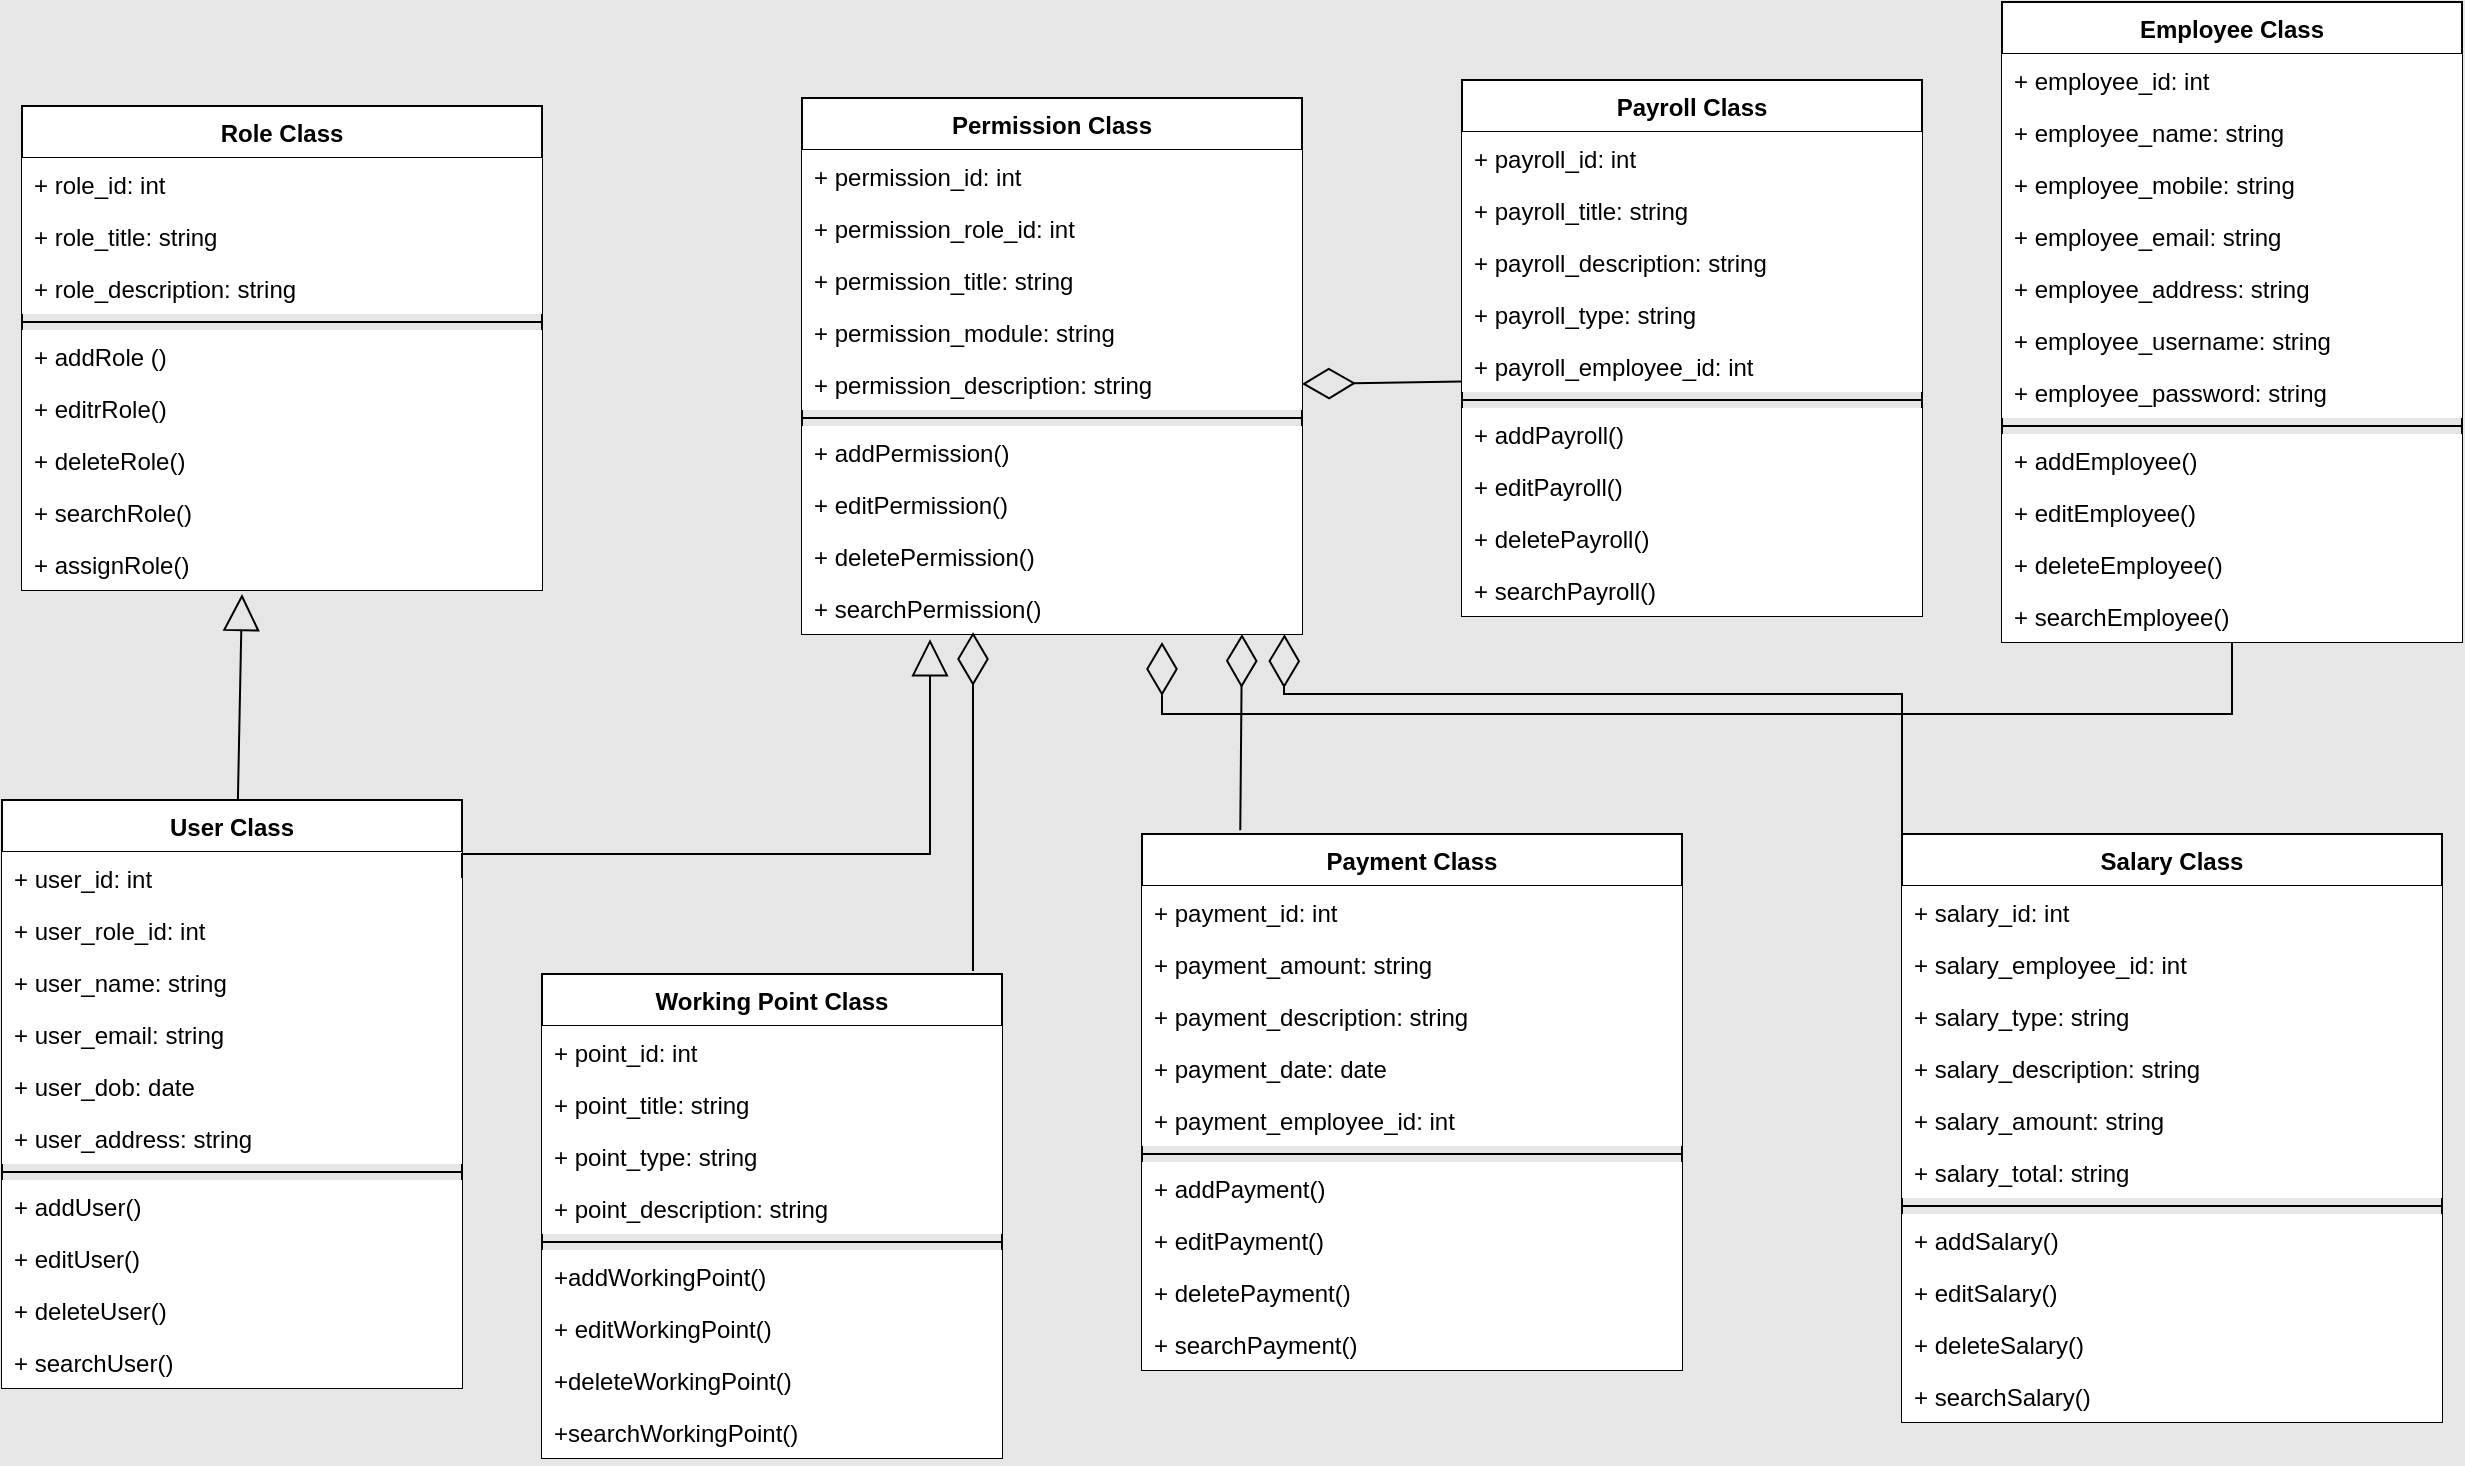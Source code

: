 <mxfile version="16.1.2" type="device" pages="2"><diagram id="y3sFD42Y4jh1DM3ziXRE" name="Page-1"><mxGraphModel dx="1718" dy="553" grid="1" gridSize="10" guides="1" tooltips="1" connect="1" arrows="1" fold="1" page="1" pageScale="1" pageWidth="850" pageHeight="1100" background="#E6E6E6" math="0" shadow="0"><root><mxCell id="0"/><mxCell id="1" parent="0"/><mxCell id="50k-7MhuBCrGKqnPlbev-1" value="Working Point Class" style="swimlane;fontStyle=1;align=center;verticalAlign=top;childLayout=stackLayout;horizontal=1;startSize=26;horizontalStack=0;resizeParent=1;resizeParentMax=0;resizeLast=0;collapsible=1;marginBottom=0;fillColor=#FFFFFF;" parent="1" vertex="1"><mxGeometry x="-150" y="490" width="230" height="242" as="geometry"/></mxCell><mxCell id="50k-7MhuBCrGKqnPlbev-2" value="+ point_id: int" style="text;align=left;verticalAlign=top;spacingLeft=4;spacingRight=4;overflow=hidden;rotatable=0;points=[[0,0.5],[1,0.5]];portConstraint=eastwest;fillColor=#FFFFFF;" parent="50k-7MhuBCrGKqnPlbev-1" vertex="1"><mxGeometry y="26" width="230" height="26" as="geometry"/></mxCell><mxCell id="50k-7MhuBCrGKqnPlbev-71" value="+ point_title: string " style="text;align=left;verticalAlign=top;spacingLeft=4;spacingRight=4;overflow=hidden;rotatable=0;points=[[0,0.5],[1,0.5]];portConstraint=eastwest;fillColor=#FFFFFF;" parent="50k-7MhuBCrGKqnPlbev-1" vertex="1"><mxGeometry y="52" width="230" height="26" as="geometry"/></mxCell><mxCell id="50k-7MhuBCrGKqnPlbev-75" value="+ point_type: string" style="text;align=left;verticalAlign=top;spacingLeft=4;spacingRight=4;overflow=hidden;rotatable=0;points=[[0,0.5],[1,0.5]];portConstraint=eastwest;fillColor=#FFFFFF;" parent="50k-7MhuBCrGKqnPlbev-1" vertex="1"><mxGeometry y="78" width="230" height="26" as="geometry"/></mxCell><mxCell id="50k-7MhuBCrGKqnPlbev-74" value="+ point_description: string" style="text;align=left;verticalAlign=top;spacingLeft=4;spacingRight=4;overflow=hidden;rotatable=0;points=[[0,0.5],[1,0.5]];portConstraint=eastwest;fillColor=#FFFFFF;" parent="50k-7MhuBCrGKqnPlbev-1" vertex="1"><mxGeometry y="104" width="230" height="26" as="geometry"/></mxCell><mxCell id="50k-7MhuBCrGKqnPlbev-3" value="" style="line;strokeWidth=1;align=left;verticalAlign=middle;spacingTop=-1;spacingLeft=3;spacingRight=3;rotatable=0;labelPosition=right;points=[];portConstraint=eastwest;fillColor=#FFFFFF;" parent="50k-7MhuBCrGKqnPlbev-1" vertex="1"><mxGeometry y="130" width="230" height="8" as="geometry"/></mxCell><mxCell id="50k-7MhuBCrGKqnPlbev-4" value="+addWorkingPoint() " style="text;align=left;verticalAlign=top;spacingLeft=4;spacingRight=4;overflow=hidden;rotatable=0;points=[[0,0.5],[1,0.5]];portConstraint=eastwest;fillColor=#FFFFFF;" parent="50k-7MhuBCrGKqnPlbev-1" vertex="1"><mxGeometry y="138" width="230" height="26" as="geometry"/></mxCell><mxCell id="50k-7MhuBCrGKqnPlbev-77" value="+ editWorkingPoint()" style="text;align=left;verticalAlign=top;spacingLeft=4;spacingRight=4;overflow=hidden;rotatable=0;points=[[0,0.5],[1,0.5]];portConstraint=eastwest;fillColor=#FFFFFF;" parent="50k-7MhuBCrGKqnPlbev-1" vertex="1"><mxGeometry y="164" width="230" height="26" as="geometry"/></mxCell><mxCell id="50k-7MhuBCrGKqnPlbev-78" value="+deleteWorkingPoint() " style="text;align=left;verticalAlign=top;spacingLeft=4;spacingRight=4;overflow=hidden;rotatable=0;points=[[0,0.5],[1,0.5]];portConstraint=eastwest;fillColor=#FFFFFF;" parent="50k-7MhuBCrGKqnPlbev-1" vertex="1"><mxGeometry y="190" width="230" height="26" as="geometry"/></mxCell><mxCell id="50k-7MhuBCrGKqnPlbev-76" value="+searchWorkingPoint() " style="text;align=left;verticalAlign=top;spacingLeft=4;spacingRight=4;overflow=hidden;rotatable=0;points=[[0,0.5],[1,0.5]];portConstraint=eastwest;fillColor=#FFFFFF;" parent="50k-7MhuBCrGKqnPlbev-1" vertex="1"><mxGeometry y="216" width="230" height="26" as="geometry"/></mxCell><mxCell id="50k-7MhuBCrGKqnPlbev-5" value="Payroll Class" style="swimlane;fontStyle=1;align=center;verticalAlign=top;childLayout=stackLayout;horizontal=1;startSize=26;horizontalStack=0;resizeParent=1;resizeParentMax=0;resizeLast=0;collapsible=1;marginBottom=0;fillColor=#FFFFFF;" parent="1" vertex="1"><mxGeometry x="310" y="43" width="230" height="268" as="geometry"/></mxCell><mxCell id="50k-7MhuBCrGKqnPlbev-6" value="+ payroll_id: int" style="text;align=left;verticalAlign=top;spacingLeft=4;spacingRight=4;overflow=hidden;rotatable=0;points=[[0,0.5],[1,0.5]];portConstraint=eastwest;fillColor=#FFFFFF;" parent="50k-7MhuBCrGKqnPlbev-5" vertex="1"><mxGeometry y="26" width="230" height="26" as="geometry"/></mxCell><mxCell id="50k-7MhuBCrGKqnPlbev-49" value="+ payroll_title: string" style="text;align=left;verticalAlign=top;spacingLeft=4;spacingRight=4;overflow=hidden;rotatable=0;points=[[0,0.5],[1,0.5]];portConstraint=eastwest;fillColor=#FFFFFF;" parent="50k-7MhuBCrGKqnPlbev-5" vertex="1"><mxGeometry y="52" width="230" height="26" as="geometry"/></mxCell><mxCell id="50k-7MhuBCrGKqnPlbev-50" value="+ payroll_description: string " style="text;align=left;verticalAlign=top;spacingLeft=4;spacingRight=4;overflow=hidden;rotatable=0;points=[[0,0.5],[1,0.5]];portConstraint=eastwest;fillColor=#FFFFFF;" parent="50k-7MhuBCrGKqnPlbev-5" vertex="1"><mxGeometry y="78" width="230" height="26" as="geometry"/></mxCell><mxCell id="50k-7MhuBCrGKqnPlbev-51" value="+ payroll_type: string" style="text;align=left;verticalAlign=top;spacingLeft=4;spacingRight=4;overflow=hidden;rotatable=0;points=[[0,0.5],[1,0.5]];portConstraint=eastwest;fillColor=#FFFFFF;" parent="50k-7MhuBCrGKqnPlbev-5" vertex="1"><mxGeometry y="104" width="230" height="26" as="geometry"/></mxCell><mxCell id="50k-7MhuBCrGKqnPlbev-52" value="+ payroll_employee_id: int" style="text;align=left;verticalAlign=top;spacingLeft=4;spacingRight=4;overflow=hidden;rotatable=0;points=[[0,0.5],[1,0.5]];portConstraint=eastwest;fillColor=#FFFFFF;" parent="50k-7MhuBCrGKqnPlbev-5" vertex="1"><mxGeometry y="130" width="230" height="26" as="geometry"/></mxCell><mxCell id="50k-7MhuBCrGKqnPlbev-7" value="" style="line;strokeWidth=1;align=left;verticalAlign=middle;spacingTop=-1;spacingLeft=3;spacingRight=3;rotatable=0;labelPosition=right;points=[];portConstraint=eastwest;fillColor=#FFFFFF;" parent="50k-7MhuBCrGKqnPlbev-5" vertex="1"><mxGeometry y="156" width="230" height="8" as="geometry"/></mxCell><mxCell id="50k-7MhuBCrGKqnPlbev-54" value="+ addPayroll()" style="text;align=left;verticalAlign=top;spacingLeft=4;spacingRight=4;overflow=hidden;rotatable=0;points=[[0,0.5],[1,0.5]];portConstraint=eastwest;fillColor=#FFFFFF;" parent="50k-7MhuBCrGKqnPlbev-5" vertex="1"><mxGeometry y="164" width="230" height="26" as="geometry"/></mxCell><mxCell id="50k-7MhuBCrGKqnPlbev-53" value="+ editPayroll()" style="text;align=left;verticalAlign=top;spacingLeft=4;spacingRight=4;overflow=hidden;rotatable=0;points=[[0,0.5],[1,0.5]];portConstraint=eastwest;fillColor=#FFFFFF;" parent="50k-7MhuBCrGKqnPlbev-5" vertex="1"><mxGeometry y="190" width="230" height="26" as="geometry"/></mxCell><mxCell id="50k-7MhuBCrGKqnPlbev-55" value="+ deletePayroll()" style="text;align=left;verticalAlign=top;spacingLeft=4;spacingRight=4;overflow=hidden;rotatable=0;points=[[0,0.5],[1,0.5]];portConstraint=eastwest;fillColor=#FFFFFF;" parent="50k-7MhuBCrGKqnPlbev-5" vertex="1"><mxGeometry y="216" width="230" height="26" as="geometry"/></mxCell><mxCell id="50k-7MhuBCrGKqnPlbev-8" value="+ searchPayroll()" style="text;align=left;verticalAlign=top;spacingLeft=4;spacingRight=4;overflow=hidden;rotatable=0;points=[[0,0.5],[1,0.5]];portConstraint=eastwest;fillColor=#FFFFFF;" parent="50k-7MhuBCrGKqnPlbev-5" vertex="1"><mxGeometry y="242" width="230" height="26" as="geometry"/></mxCell><mxCell id="50k-7MhuBCrGKqnPlbev-9" value="Permission Class" style="swimlane;fontStyle=1;align=center;verticalAlign=top;childLayout=stackLayout;horizontal=1;startSize=26;horizontalStack=0;resizeParent=1;resizeParentMax=0;resizeLast=0;collapsible=1;marginBottom=0;fillColor=#FFFFFF;" parent="1" vertex="1"><mxGeometry x="-20" y="52" width="250" height="268" as="geometry"/></mxCell><mxCell id="50k-7MhuBCrGKqnPlbev-41" value="+ permission_id: int " style="text;align=left;verticalAlign=top;spacingLeft=4;spacingRight=4;overflow=hidden;rotatable=0;points=[[0,0.5],[1,0.5]];portConstraint=eastwest;fillColor=#FFFFFF;" parent="50k-7MhuBCrGKqnPlbev-9" vertex="1"><mxGeometry y="26" width="250" height="26" as="geometry"/></mxCell><mxCell id="50k-7MhuBCrGKqnPlbev-10" value="+ permission_role_id: int" style="text;align=left;verticalAlign=top;spacingLeft=4;spacingRight=4;overflow=hidden;rotatable=0;points=[[0,0.5],[1,0.5]];portConstraint=eastwest;fillColor=#FFFFFF;" parent="50k-7MhuBCrGKqnPlbev-9" vertex="1"><mxGeometry y="52" width="250" height="26" as="geometry"/></mxCell><mxCell id="50k-7MhuBCrGKqnPlbev-42" value="+ permission_title: string" style="text;align=left;verticalAlign=top;spacingLeft=4;spacingRight=4;overflow=hidden;rotatable=0;points=[[0,0.5],[1,0.5]];portConstraint=eastwest;fillColor=#FFFFFF;" parent="50k-7MhuBCrGKqnPlbev-9" vertex="1"><mxGeometry y="78" width="250" height="26" as="geometry"/></mxCell><mxCell id="50k-7MhuBCrGKqnPlbev-43" value="+ permission_module: string" style="text;align=left;verticalAlign=top;spacingLeft=4;spacingRight=4;overflow=hidden;rotatable=0;points=[[0,0.5],[1,0.5]];portConstraint=eastwest;fillColor=#FFFFFF;" parent="50k-7MhuBCrGKqnPlbev-9" vertex="1"><mxGeometry y="104" width="250" height="26" as="geometry"/></mxCell><mxCell id="50k-7MhuBCrGKqnPlbev-44" value="+ permission_description: string" style="text;align=left;verticalAlign=top;spacingLeft=4;spacingRight=4;overflow=hidden;rotatable=0;points=[[0,0.5],[1,0.5]];portConstraint=eastwest;fillColor=#FFFFFF;" parent="50k-7MhuBCrGKqnPlbev-9" vertex="1"><mxGeometry y="130" width="250" height="26" as="geometry"/></mxCell><mxCell id="50k-7MhuBCrGKqnPlbev-11" value="" style="line;strokeWidth=1;align=left;verticalAlign=middle;spacingTop=-1;spacingLeft=3;spacingRight=3;rotatable=0;labelPosition=right;points=[];portConstraint=eastwest;fillColor=#FFFFFF;" parent="50k-7MhuBCrGKqnPlbev-9" vertex="1"><mxGeometry y="156" width="250" height="8" as="geometry"/></mxCell><mxCell id="50k-7MhuBCrGKqnPlbev-12" value="+ addPermission()" style="text;align=left;verticalAlign=top;spacingLeft=4;spacingRight=4;overflow=hidden;rotatable=0;points=[[0,0.5],[1,0.5]];portConstraint=eastwest;fillColor=#FFFFFF;" parent="50k-7MhuBCrGKqnPlbev-9" vertex="1"><mxGeometry y="164" width="250" height="26" as="geometry"/></mxCell><mxCell id="50k-7MhuBCrGKqnPlbev-45" value="+ editPermission()" style="text;align=left;verticalAlign=top;spacingLeft=4;spacingRight=4;overflow=hidden;rotatable=0;points=[[0,0.5],[1,0.5]];portConstraint=eastwest;fillColor=#FFFFFF;" parent="50k-7MhuBCrGKqnPlbev-9" vertex="1"><mxGeometry y="190" width="250" height="26" as="geometry"/></mxCell><mxCell id="50k-7MhuBCrGKqnPlbev-46" value="+ deletePermission()" style="text;align=left;verticalAlign=top;spacingLeft=4;spacingRight=4;overflow=hidden;rotatable=0;points=[[0,0.5],[1,0.5]];portConstraint=eastwest;fillColor=#FFFFFF;" parent="50k-7MhuBCrGKqnPlbev-9" vertex="1"><mxGeometry y="216" width="250" height="26" as="geometry"/></mxCell><mxCell id="50k-7MhuBCrGKqnPlbev-47" value="+ searchPermission()" style="text;align=left;verticalAlign=top;spacingLeft=4;spacingRight=4;overflow=hidden;rotatable=0;points=[[0,0.5],[1,0.5]];portConstraint=eastwest;fillColor=#FFFFFF;" parent="50k-7MhuBCrGKqnPlbev-9" vertex="1"><mxGeometry y="242" width="250" height="26" as="geometry"/></mxCell><mxCell id="50k-7MhuBCrGKqnPlbev-13" value="Employee Class" style="swimlane;fontStyle=1;align=center;verticalAlign=top;childLayout=stackLayout;horizontal=1;startSize=26;horizontalStack=0;resizeParent=1;resizeParentMax=0;resizeLast=0;collapsible=1;marginBottom=0;fillColor=#FFFFFF;" parent="1" vertex="1"><mxGeometry x="580" y="4" width="230" height="320" as="geometry"/></mxCell><mxCell id="50k-7MhuBCrGKqnPlbev-14" value="+ employee_id: int" style="text;align=left;verticalAlign=top;spacingLeft=4;spacingRight=4;overflow=hidden;rotatable=0;points=[[0,0.5],[1,0.5]];portConstraint=eastwest;fillColor=#FFFFFF;" parent="50k-7MhuBCrGKqnPlbev-13" vertex="1"><mxGeometry y="26" width="230" height="26" as="geometry"/></mxCell><mxCell id="50k-7MhuBCrGKqnPlbev-89" value="+ employee_name: string" style="text;strokeColor=none;fillColor=#FFFFFF;align=left;verticalAlign=top;spacingLeft=4;spacingRight=4;overflow=hidden;rotatable=0;points=[[0,0.5],[1,0.5]];portConstraint=eastwest;" parent="50k-7MhuBCrGKqnPlbev-13" vertex="1"><mxGeometry y="52" width="230" height="26" as="geometry"/></mxCell><mxCell id="50k-7MhuBCrGKqnPlbev-93" value="+ employee_mobile: string" style="text;strokeColor=none;fillColor=#FFFFFF;align=left;verticalAlign=top;spacingLeft=4;spacingRight=4;overflow=hidden;rotatable=0;points=[[0,0.5],[1,0.5]];portConstraint=eastwest;" parent="50k-7MhuBCrGKqnPlbev-13" vertex="1"><mxGeometry y="78" width="230" height="26" as="geometry"/></mxCell><mxCell id="50k-7MhuBCrGKqnPlbev-96" value="+ employee_email: string" style="text;strokeColor=none;fillColor=#FFFFFF;align=left;verticalAlign=top;spacingLeft=4;spacingRight=4;overflow=hidden;rotatable=0;points=[[0,0.5],[1,0.5]];portConstraint=eastwest;" parent="50k-7MhuBCrGKqnPlbev-13" vertex="1"><mxGeometry y="104" width="230" height="26" as="geometry"/></mxCell><mxCell id="50k-7MhuBCrGKqnPlbev-90" value="+ employee_address: string" style="text;strokeColor=none;fillColor=#FFFFFF;align=left;verticalAlign=top;spacingLeft=4;spacingRight=4;overflow=hidden;rotatable=0;points=[[0,0.5],[1,0.5]];portConstraint=eastwest;" parent="50k-7MhuBCrGKqnPlbev-13" vertex="1"><mxGeometry y="130" width="230" height="26" as="geometry"/></mxCell><mxCell id="50k-7MhuBCrGKqnPlbev-94" value="+ employee_username: string " style="text;strokeColor=none;fillColor=#FFFFFF;align=left;verticalAlign=top;spacingLeft=4;spacingRight=4;overflow=hidden;rotatable=0;points=[[0,0.5],[1,0.5]];portConstraint=eastwest;" parent="50k-7MhuBCrGKqnPlbev-13" vertex="1"><mxGeometry y="156" width="230" height="26" as="geometry"/></mxCell><mxCell id="50k-7MhuBCrGKqnPlbev-91" value="+ employee_password: string" style="text;strokeColor=none;fillColor=#FFFFFF;align=left;verticalAlign=top;spacingLeft=4;spacingRight=4;overflow=hidden;rotatable=0;points=[[0,0.5],[1,0.5]];portConstraint=eastwest;" parent="50k-7MhuBCrGKqnPlbev-13" vertex="1"><mxGeometry y="182" width="230" height="26" as="geometry"/></mxCell><mxCell id="50k-7MhuBCrGKqnPlbev-15" value="" style="line;strokeWidth=1;align=left;verticalAlign=middle;spacingTop=-1;spacingLeft=3;spacingRight=3;rotatable=0;labelPosition=right;points=[];portConstraint=eastwest;fillColor=#FFFFFF;" parent="50k-7MhuBCrGKqnPlbev-13" vertex="1"><mxGeometry y="208" width="230" height="8" as="geometry"/></mxCell><mxCell id="50k-7MhuBCrGKqnPlbev-99" value="+ addEmployee()" style="text;strokeColor=none;fillColor=#FFFFFF;align=left;verticalAlign=top;spacingLeft=4;spacingRight=4;overflow=hidden;rotatable=0;points=[[0,0.5],[1,0.5]];portConstraint=eastwest;" parent="50k-7MhuBCrGKqnPlbev-13" vertex="1"><mxGeometry y="216" width="230" height="26" as="geometry"/></mxCell><mxCell id="50k-7MhuBCrGKqnPlbev-98" value="+ editEmployee()" style="text;strokeColor=none;fillColor=#FFFFFF;align=left;verticalAlign=top;spacingLeft=4;spacingRight=4;overflow=hidden;rotatable=0;points=[[0,0.5],[1,0.5]];portConstraint=eastwest;" parent="50k-7MhuBCrGKqnPlbev-13" vertex="1"><mxGeometry y="242" width="230" height="26" as="geometry"/></mxCell><mxCell id="50k-7MhuBCrGKqnPlbev-97" value="+ deleteEmployee()" style="text;strokeColor=none;fillColor=#FFFFFF;align=left;verticalAlign=top;spacingLeft=4;spacingRight=4;overflow=hidden;rotatable=0;points=[[0,0.5],[1,0.5]];portConstraint=eastwest;" parent="50k-7MhuBCrGKqnPlbev-13" vertex="1"><mxGeometry y="268" width="230" height="26" as="geometry"/></mxCell><mxCell id="50k-7MhuBCrGKqnPlbev-16" value="+ searchEmployee()" style="text;align=left;verticalAlign=top;spacingLeft=4;spacingRight=4;overflow=hidden;rotatable=0;points=[[0,0.5],[1,0.5]];portConstraint=eastwest;fillColor=#FFFFFF;" parent="50k-7MhuBCrGKqnPlbev-13" vertex="1"><mxGeometry y="294" width="230" height="26" as="geometry"/></mxCell><mxCell id="50k-7MhuBCrGKqnPlbev-17" value="Salary Class" style="swimlane;fontStyle=1;align=center;verticalAlign=top;childLayout=stackLayout;horizontal=1;startSize=26;horizontalStack=0;resizeParent=1;resizeParentMax=0;resizeLast=0;collapsible=1;marginBottom=0;fillColor=#FFFFFF;" parent="1" vertex="1"><mxGeometry x="530" y="420" width="270" height="294" as="geometry"/></mxCell><mxCell id="50k-7MhuBCrGKqnPlbev-18" value="+ salary_id: int" style="text;align=left;verticalAlign=top;spacingLeft=4;spacingRight=4;overflow=hidden;rotatable=0;points=[[0,0.5],[1,0.5]];portConstraint=eastwest;fillColor=#FFFFFF;" parent="50k-7MhuBCrGKqnPlbev-17" vertex="1"><mxGeometry y="26" width="270" height="26" as="geometry"/></mxCell><mxCell id="50k-7MhuBCrGKqnPlbev-79" value="+ salary_employee_id: int" style="text;align=left;verticalAlign=top;spacingLeft=4;spacingRight=4;overflow=hidden;rotatable=0;points=[[0,0.5],[1,0.5]];portConstraint=eastwest;fillColor=#FFFFFF;" parent="50k-7MhuBCrGKqnPlbev-17" vertex="1"><mxGeometry y="52" width="270" height="26" as="geometry"/></mxCell><mxCell id="50k-7MhuBCrGKqnPlbev-83" value="+ salary_type: string" style="text;align=left;verticalAlign=top;spacingLeft=4;spacingRight=4;overflow=hidden;rotatable=0;points=[[0,0.5],[1,0.5]];portConstraint=eastwest;fillColor=#FFFFFF;" parent="50k-7MhuBCrGKqnPlbev-17" vertex="1"><mxGeometry y="78" width="270" height="26" as="geometry"/></mxCell><mxCell id="50k-7MhuBCrGKqnPlbev-80" value="+ salary_description: string" style="text;align=left;verticalAlign=top;spacingLeft=4;spacingRight=4;overflow=hidden;rotatable=0;points=[[0,0.5],[1,0.5]];portConstraint=eastwest;fillColor=#FFFFFF;" parent="50k-7MhuBCrGKqnPlbev-17" vertex="1"><mxGeometry y="104" width="270" height="26" as="geometry"/></mxCell><mxCell id="50k-7MhuBCrGKqnPlbev-82" value="+ salary_amount: string" style="text;align=left;verticalAlign=top;spacingLeft=4;spacingRight=4;overflow=hidden;rotatable=0;points=[[0,0.5],[1,0.5]];portConstraint=eastwest;fillColor=#FFFFFF;" parent="50k-7MhuBCrGKqnPlbev-17" vertex="1"><mxGeometry y="130" width="270" height="26" as="geometry"/></mxCell><mxCell id="50k-7MhuBCrGKqnPlbev-81" value="+ salary_total: string" style="text;align=left;verticalAlign=top;spacingLeft=4;spacingRight=4;overflow=hidden;rotatable=0;points=[[0,0.5],[1,0.5]];portConstraint=eastwest;fillColor=#FFFFFF;" parent="50k-7MhuBCrGKqnPlbev-17" vertex="1"><mxGeometry y="156" width="270" height="26" as="geometry"/></mxCell><mxCell id="50k-7MhuBCrGKqnPlbev-19" value="" style="line;strokeWidth=1;align=left;verticalAlign=middle;spacingTop=-1;spacingLeft=3;spacingRight=3;rotatable=0;labelPosition=right;points=[];portConstraint=eastwest;fillColor=#FFFFFF;" parent="50k-7MhuBCrGKqnPlbev-17" vertex="1"><mxGeometry y="182" width="270" height="8" as="geometry"/></mxCell><mxCell id="50k-7MhuBCrGKqnPlbev-84" value="+ addSalary()" style="text;align=left;verticalAlign=top;spacingLeft=4;spacingRight=4;overflow=hidden;rotatable=0;points=[[0,0.5],[1,0.5]];portConstraint=eastwest;fillColor=#FFFFFF;" parent="50k-7MhuBCrGKqnPlbev-17" vertex="1"><mxGeometry y="190" width="270" height="26" as="geometry"/></mxCell><mxCell id="50k-7MhuBCrGKqnPlbev-20" value="+ editSalary()" style="text;align=left;verticalAlign=top;spacingLeft=4;spacingRight=4;overflow=hidden;rotatable=0;points=[[0,0.5],[1,0.5]];portConstraint=eastwest;fillColor=#FFFFFF;" parent="50k-7MhuBCrGKqnPlbev-17" vertex="1"><mxGeometry y="216" width="270" height="26" as="geometry"/></mxCell><mxCell id="50k-7MhuBCrGKqnPlbev-86" value="+ deleteSalary()" style="text;align=left;verticalAlign=top;spacingLeft=4;spacingRight=4;overflow=hidden;rotatable=0;points=[[0,0.5],[1,0.5]];portConstraint=eastwest;fillColor=#FFFFFF;" parent="50k-7MhuBCrGKqnPlbev-17" vertex="1"><mxGeometry y="242" width="270" height="26" as="geometry"/></mxCell><mxCell id="50k-7MhuBCrGKqnPlbev-87" value="+ searchSalary()" style="text;align=left;verticalAlign=top;spacingLeft=4;spacingRight=4;overflow=hidden;rotatable=0;points=[[0,0.5],[1,0.5]];portConstraint=eastwest;fillColor=#FFFFFF;" parent="50k-7MhuBCrGKqnPlbev-17" vertex="1"><mxGeometry y="268" width="270" height="26" as="geometry"/></mxCell><mxCell id="50k-7MhuBCrGKqnPlbev-21" value="Payment Class" style="swimlane;fontStyle=1;align=center;verticalAlign=top;childLayout=stackLayout;horizontal=1;startSize=26;horizontalStack=0;resizeParent=1;resizeParentMax=0;resizeLast=0;collapsible=1;marginBottom=0;fillColor=#FFFFFF;" parent="1" vertex="1"><mxGeometry x="150" y="420" width="270" height="268" as="geometry"/></mxCell><mxCell id="50k-7MhuBCrGKqnPlbev-22" value="+ payment_id: int" style="text;align=left;verticalAlign=top;spacingLeft=4;spacingRight=4;overflow=hidden;rotatable=0;points=[[0,0.5],[1,0.5]];portConstraint=eastwest;fillColor=#FFFFFF;" parent="50k-7MhuBCrGKqnPlbev-21" vertex="1"><mxGeometry y="26" width="270" height="26" as="geometry"/></mxCell><mxCell id="50k-7MhuBCrGKqnPlbev-64" value="+ payment_amount: string" style="text;align=left;verticalAlign=top;spacingLeft=4;spacingRight=4;overflow=hidden;rotatable=0;points=[[0,0.5],[1,0.5]];portConstraint=eastwest;fillColor=#FFFFFF;" parent="50k-7MhuBCrGKqnPlbev-21" vertex="1"><mxGeometry y="52" width="270" height="26" as="geometry"/></mxCell><mxCell id="50k-7MhuBCrGKqnPlbev-67" value="+ payment_description: string " style="text;align=left;verticalAlign=top;spacingLeft=4;spacingRight=4;overflow=hidden;rotatable=0;points=[[0,0.5],[1,0.5]];portConstraint=eastwest;fillColor=#FFFFFF;" parent="50k-7MhuBCrGKqnPlbev-21" vertex="1"><mxGeometry y="78" width="270" height="26" as="geometry"/></mxCell><mxCell id="50k-7MhuBCrGKqnPlbev-66" value="+ payment_date: date" style="text;align=left;verticalAlign=top;spacingLeft=4;spacingRight=4;overflow=hidden;rotatable=0;points=[[0,0.5],[1,0.5]];portConstraint=eastwest;fillColor=#FFFFFF;" parent="50k-7MhuBCrGKqnPlbev-21" vertex="1"><mxGeometry y="104" width="270" height="26" as="geometry"/></mxCell><mxCell id="50k-7MhuBCrGKqnPlbev-65" value="+ payment_employee_id: int" style="text;align=left;verticalAlign=top;spacingLeft=4;spacingRight=4;overflow=hidden;rotatable=0;points=[[0,0.5],[1,0.5]];portConstraint=eastwest;fillColor=#FFFFFF;" parent="50k-7MhuBCrGKqnPlbev-21" vertex="1"><mxGeometry y="130" width="270" height="26" as="geometry"/></mxCell><mxCell id="50k-7MhuBCrGKqnPlbev-23" value="" style="line;strokeWidth=1;align=left;verticalAlign=middle;spacingTop=-1;spacingLeft=3;spacingRight=3;rotatable=0;labelPosition=right;points=[];portConstraint=eastwest;fillColor=#FFFFFF;" parent="50k-7MhuBCrGKqnPlbev-21" vertex="1"><mxGeometry y="156" width="270" height="8" as="geometry"/></mxCell><mxCell id="50k-7MhuBCrGKqnPlbev-24" value="+ addPayment()" style="text;align=left;verticalAlign=top;spacingLeft=4;spacingRight=4;overflow=hidden;rotatable=0;points=[[0,0.5],[1,0.5]];portConstraint=eastwest;fillColor=#FFFFFF;" parent="50k-7MhuBCrGKqnPlbev-21" vertex="1"><mxGeometry y="164" width="270" height="26" as="geometry"/></mxCell><mxCell id="50k-7MhuBCrGKqnPlbev-70" value="+ editPayment()" style="text;align=left;verticalAlign=top;spacingLeft=4;spacingRight=4;overflow=hidden;rotatable=0;points=[[0,0.5],[1,0.5]];portConstraint=eastwest;fillColor=#FFFFFF;" parent="50k-7MhuBCrGKqnPlbev-21" vertex="1"><mxGeometry y="190" width="270" height="26" as="geometry"/></mxCell><mxCell id="50k-7MhuBCrGKqnPlbev-69" value="+ deletePayment()" style="text;align=left;verticalAlign=top;spacingLeft=4;spacingRight=4;overflow=hidden;rotatable=0;points=[[0,0.5],[1,0.5]];portConstraint=eastwest;fillColor=#FFFFFF;" parent="50k-7MhuBCrGKqnPlbev-21" vertex="1"><mxGeometry y="216" width="270" height="26" as="geometry"/></mxCell><mxCell id="50k-7MhuBCrGKqnPlbev-68" value="+ searchPayment()" style="text;align=left;verticalAlign=top;spacingLeft=4;spacingRight=4;overflow=hidden;rotatable=0;points=[[0,0.5],[1,0.5]];portConstraint=eastwest;fillColor=#FFFFFF;" parent="50k-7MhuBCrGKqnPlbev-21" vertex="1"><mxGeometry y="242" width="270" height="26" as="geometry"/></mxCell><mxCell id="50k-7MhuBCrGKqnPlbev-25" value="User Class" style="swimlane;fontStyle=1;align=center;verticalAlign=top;childLayout=stackLayout;horizontal=1;startSize=26;horizontalStack=0;resizeParent=1;resizeParentMax=0;resizeLast=0;collapsible=1;marginBottom=0;fillColor=#FFFFFF;" parent="1" vertex="1"><mxGeometry x="-420" y="403" width="230" height="294" as="geometry"/></mxCell><mxCell id="50k-7MhuBCrGKqnPlbev-26" value="+ user_id: int" style="text;align=left;verticalAlign=top;spacingLeft=4;spacingRight=4;overflow=hidden;rotatable=0;points=[[0,0.5],[1,0.5]];portConstraint=eastwest;fillColor=#FFFFFF;" parent="50k-7MhuBCrGKqnPlbev-25" vertex="1"><mxGeometry y="26" width="230" height="26" as="geometry"/></mxCell><mxCell id="50k-7MhuBCrGKqnPlbev-59" value="+ user_role_id: int" style="text;align=left;verticalAlign=top;spacingLeft=4;spacingRight=4;overflow=hidden;rotatable=0;points=[[0,0.5],[1,0.5]];portConstraint=eastwest;fillColor=#FFFFFF;" parent="50k-7MhuBCrGKqnPlbev-25" vertex="1"><mxGeometry y="52" width="230" height="26" as="geometry"/></mxCell><mxCell id="50k-7MhuBCrGKqnPlbev-56" value="+ user_name: string" style="text;align=left;verticalAlign=top;spacingLeft=4;spacingRight=4;overflow=hidden;rotatable=0;points=[[0,0.5],[1,0.5]];portConstraint=eastwest;fillColor=#FFFFFF;" parent="50k-7MhuBCrGKqnPlbev-25" vertex="1"><mxGeometry y="78" width="230" height="26" as="geometry"/></mxCell><mxCell id="50k-7MhuBCrGKqnPlbev-60" value="+ user_email: string" style="text;align=left;verticalAlign=top;spacingLeft=4;spacingRight=4;overflow=hidden;rotatable=0;points=[[0,0.5],[1,0.5]];portConstraint=eastwest;fillColor=#FFFFFF;" parent="50k-7MhuBCrGKqnPlbev-25" vertex="1"><mxGeometry y="104" width="230" height="26" as="geometry"/></mxCell><mxCell id="50k-7MhuBCrGKqnPlbev-58" value="+ user_dob: date" style="text;align=left;verticalAlign=top;spacingLeft=4;spacingRight=4;overflow=hidden;rotatable=0;points=[[0,0.5],[1,0.5]];portConstraint=eastwest;fillColor=#FFFFFF;" parent="50k-7MhuBCrGKqnPlbev-25" vertex="1"><mxGeometry y="130" width="230" height="26" as="geometry"/></mxCell><mxCell id="50k-7MhuBCrGKqnPlbev-57" value="+ user_address: string" style="text;align=left;verticalAlign=top;spacingLeft=4;spacingRight=4;overflow=hidden;rotatable=0;points=[[0,0.5],[1,0.5]];portConstraint=eastwest;fillColor=#FFFFFF;" parent="50k-7MhuBCrGKqnPlbev-25" vertex="1"><mxGeometry y="156" width="230" height="26" as="geometry"/></mxCell><mxCell id="50k-7MhuBCrGKqnPlbev-27" value="" style="line;strokeWidth=1;align=left;verticalAlign=middle;spacingTop=-1;spacingLeft=3;spacingRight=3;rotatable=0;labelPosition=right;points=[];portConstraint=eastwest;fillColor=#FFFFFF;" parent="50k-7MhuBCrGKqnPlbev-25" vertex="1"><mxGeometry y="182" width="230" height="8" as="geometry"/></mxCell><mxCell id="50k-7MhuBCrGKqnPlbev-62" value="+ addUser()" style="text;align=left;verticalAlign=top;spacingLeft=4;spacingRight=4;overflow=hidden;rotatable=0;points=[[0,0.5],[1,0.5]];portConstraint=eastwest;fillColor=#FFFFFF;" parent="50k-7MhuBCrGKqnPlbev-25" vertex="1"><mxGeometry y="190" width="230" height="26" as="geometry"/></mxCell><mxCell id="50k-7MhuBCrGKqnPlbev-63" value="+ editUser()" style="text;align=left;verticalAlign=top;spacingLeft=4;spacingRight=4;overflow=hidden;rotatable=0;points=[[0,0.5],[1,0.5]];portConstraint=eastwest;fillColor=#FFFFFF;" parent="50k-7MhuBCrGKqnPlbev-25" vertex="1"><mxGeometry y="216" width="230" height="26" as="geometry"/></mxCell><mxCell id="50k-7MhuBCrGKqnPlbev-61" value="+ deleteUser()" style="text;align=left;verticalAlign=top;spacingLeft=4;spacingRight=4;overflow=hidden;rotatable=0;points=[[0,0.5],[1,0.5]];portConstraint=eastwest;fillColor=#FFFFFF;" parent="50k-7MhuBCrGKqnPlbev-25" vertex="1"><mxGeometry y="242" width="230" height="26" as="geometry"/></mxCell><mxCell id="50k-7MhuBCrGKqnPlbev-28" value="+ searchUser()" style="text;align=left;verticalAlign=top;spacingLeft=4;spacingRight=4;overflow=hidden;rotatable=0;points=[[0,0.5],[1,0.5]];portConstraint=eastwest;fillColor=#FFFFFF;" parent="50k-7MhuBCrGKqnPlbev-25" vertex="1"><mxGeometry y="268" width="230" height="26" as="geometry"/></mxCell><mxCell id="50k-7MhuBCrGKqnPlbev-29" value="Role Class" style="swimlane;fontStyle=1;align=center;verticalAlign=top;childLayout=stackLayout;horizontal=1;startSize=26;horizontalStack=0;resizeParent=1;resizeParentMax=0;resizeLast=0;collapsible=1;marginBottom=0;fillColor=#FFFFFF;" parent="1" vertex="1"><mxGeometry x="-410" y="56" width="260" height="242" as="geometry"/></mxCell><mxCell id="50k-7MhuBCrGKqnPlbev-30" value="+ role_id: int" style="text;align=left;verticalAlign=top;spacingLeft=4;spacingRight=4;overflow=hidden;rotatable=0;points=[[0,0.5],[1,0.5]];portConstraint=eastwest;fillColor=#FFFFFF;" parent="50k-7MhuBCrGKqnPlbev-29" vertex="1"><mxGeometry y="26" width="260" height="26" as="geometry"/></mxCell><mxCell id="50k-7MhuBCrGKqnPlbev-34" value="+ role_title: string " style="text;align=left;verticalAlign=top;spacingLeft=4;spacingRight=4;overflow=hidden;rotatable=0;points=[[0,0.5],[1,0.5]];portConstraint=eastwest;fillColor=#FFFFFF;" parent="50k-7MhuBCrGKqnPlbev-29" vertex="1"><mxGeometry y="52" width="260" height="26" as="geometry"/></mxCell><mxCell id="50k-7MhuBCrGKqnPlbev-35" value="+ role_description: string" style="text;align=left;verticalAlign=top;spacingLeft=4;spacingRight=4;overflow=hidden;rotatable=0;points=[[0,0.5],[1,0.5]];portConstraint=eastwest;fillColor=#FFFFFF;" parent="50k-7MhuBCrGKqnPlbev-29" vertex="1"><mxGeometry y="78" width="260" height="26" as="geometry"/></mxCell><mxCell id="50k-7MhuBCrGKqnPlbev-31" value="" style="line;strokeWidth=1;align=left;verticalAlign=middle;spacingTop=-1;spacingLeft=3;spacingRight=3;rotatable=0;labelPosition=right;points=[];portConstraint=eastwest;fillColor=#FFFFFF;strokeColor=#000000;gradientColor=#ffffff;" parent="50k-7MhuBCrGKqnPlbev-29" vertex="1"><mxGeometry y="104" width="260" height="8" as="geometry"/></mxCell><mxCell id="50k-7MhuBCrGKqnPlbev-32" value="+ addRole ()" style="text;align=left;verticalAlign=top;spacingLeft=4;spacingRight=4;overflow=hidden;rotatable=0;points=[[0,0.5],[1,0.5]];portConstraint=eastwest;fillColor=#FFFFFF;" parent="50k-7MhuBCrGKqnPlbev-29" vertex="1"><mxGeometry y="112" width="260" height="26" as="geometry"/></mxCell><mxCell id="50k-7MhuBCrGKqnPlbev-39" value="+ editrRole()" style="text;align=left;verticalAlign=top;spacingLeft=4;spacingRight=4;overflow=hidden;rotatable=0;points=[[0,0.5],[1,0.5]];portConstraint=eastwest;fillColor=#FFFFFF;" parent="50k-7MhuBCrGKqnPlbev-29" vertex="1"><mxGeometry y="138" width="260" height="26" as="geometry"/></mxCell><mxCell id="50k-7MhuBCrGKqnPlbev-36" value="+ deleteRole()" style="text;align=left;verticalAlign=top;spacingLeft=4;spacingRight=4;overflow=hidden;rotatable=0;points=[[0,0.5],[1,0.5]];portConstraint=eastwest;fillColor=#FFFFFF;" parent="50k-7MhuBCrGKqnPlbev-29" vertex="1"><mxGeometry y="164" width="260" height="26" as="geometry"/></mxCell><mxCell id="50k-7MhuBCrGKqnPlbev-38" value="+ searchRole()" style="text;align=left;verticalAlign=top;spacingLeft=4;spacingRight=4;overflow=hidden;rotatable=0;points=[[0,0.5],[1,0.5]];portConstraint=eastwest;fillColor=#FFFFFF;" parent="50k-7MhuBCrGKqnPlbev-29" vertex="1"><mxGeometry y="190" width="260" height="26" as="geometry"/></mxCell><mxCell id="50k-7MhuBCrGKqnPlbev-40" value="+ assignRole()" style="text;align=left;verticalAlign=top;spacingLeft=4;spacingRight=4;overflow=hidden;rotatable=0;points=[[0,0.5],[1,0.5]];portConstraint=eastwest;fillColor=#FFFFFF;" parent="50k-7MhuBCrGKqnPlbev-29" vertex="1"><mxGeometry y="216" width="260" height="26" as="geometry"/></mxCell><mxCell id="50k-7MhuBCrGKqnPlbev-100" value="" style="endArrow=block;endSize=16;endFill=0;html=1;rounded=0;" parent="1" source="50k-7MhuBCrGKqnPlbev-25" edge="1"><mxGeometry width="160" relative="1" as="geometry"><mxPoint x="120" y="390" as="sourcePoint"/><mxPoint x="-300" y="300" as="targetPoint"/></mxGeometry></mxCell><object label="" placeholders="1" id="50k-7MhuBCrGKqnPlbev-102"><mxCell style="endArrow=block;endSize=16;endFill=0;html=1;rounded=0;entryX=0.256;entryY=1.099;entryDx=0;entryDy=0;exitX=1;exitY=0.5;exitDx=0;exitDy=0;edgeStyle=elbowEdgeStyle;elbow=vertical;entryPerimeter=0;" parent="1" source="50k-7MhuBCrGKqnPlbev-26" target="50k-7MhuBCrGKqnPlbev-47" edge="1"><mxGeometry width="160" relative="1" as="geometry"><mxPoint x="-190" y="442" as="sourcePoint"/><mxPoint x="-30" y="442" as="targetPoint"/><Array as="points"><mxPoint x="20" y="430"/><mxPoint x="-100" y="440"/></Array></mxGeometry></mxCell></object><mxCell id="50k-7MhuBCrGKqnPlbev-103" value="" style="endArrow=diamondThin;endFill=0;endSize=24;html=1;rounded=0;labelBackgroundColor=default;fontFamily=Helvetica;fontSize=11;fontColor=default;strokeColor=default;shape=connector;elbow=vertical;entryX=1;entryY=0.5;entryDx=0;entryDy=0;exitX=-0.001;exitY=0.8;exitDx=0;exitDy=0;exitPerimeter=0;" parent="1" source="50k-7MhuBCrGKqnPlbev-52" target="50k-7MhuBCrGKqnPlbev-44" edge="1"><mxGeometry width="160" relative="1" as="geometry"><mxPoint x="-80" y="250" as="sourcePoint"/><mxPoint x="80" y="250" as="targetPoint"/></mxGeometry></mxCell><mxCell id="50k-7MhuBCrGKqnPlbev-104" value="" style="endArrow=diamondThin;endFill=0;endSize=24;html=1;rounded=0;labelBackgroundColor=default;fontFamily=Helvetica;fontSize=11;fontColor=default;strokeColor=default;shape=connector;elbow=vertical;exitX=0.5;exitY=1;exitDx=0;exitDy=0;" parent="1" source="50k-7MhuBCrGKqnPlbev-13" edge="1"><mxGeometry width="160" relative="1" as="geometry"><mxPoint x="430" y="310" as="sourcePoint"/><mxPoint x="160" y="324" as="targetPoint"/><Array as="points"><mxPoint x="695" y="360"/><mxPoint x="199" y="360"/><mxPoint x="160" y="360"/></Array></mxGeometry></mxCell><mxCell id="50k-7MhuBCrGKqnPlbev-105" value="" style="endArrow=diamondThin;endFill=0;endSize=24;html=1;rounded=0;labelBackgroundColor=default;fontFamily=Helvetica;fontSize=11;fontColor=default;strokeColor=default;shape=connector;elbow=vertical;exitX=0;exitY=0;exitDx=0;exitDy=0;entryX=0.965;entryY=1.004;entryDx=0;entryDy=0;entryPerimeter=0;" parent="1" source="50k-7MhuBCrGKqnPlbev-17" target="50k-7MhuBCrGKqnPlbev-47" edge="1"><mxGeometry width="160" relative="1" as="geometry"><mxPoint x="430" y="310" as="sourcePoint"/><mxPoint x="220" y="330" as="targetPoint"/><Array as="points"><mxPoint x="530" y="350"/><mxPoint x="221" y="350"/></Array></mxGeometry></mxCell><mxCell id="50k-7MhuBCrGKqnPlbev-106" value="" style="endArrow=diamondThin;endFill=0;endSize=24;html=1;rounded=0;labelBackgroundColor=default;fontFamily=Helvetica;fontSize=11;fontColor=default;strokeColor=default;shape=connector;elbow=vertical;exitX=0.182;exitY=-0.007;exitDx=0;exitDy=0;exitPerimeter=0;" parent="1" source="50k-7MhuBCrGKqnPlbev-21" edge="1"><mxGeometry width="160" relative="1" as="geometry"><mxPoint x="200" y="410" as="sourcePoint"/><mxPoint x="200" y="320" as="targetPoint"/></mxGeometry></mxCell><mxCell id="50k-7MhuBCrGKqnPlbev-107" value="" style="endArrow=diamondThin;endFill=0;endSize=24;html=1;rounded=0;labelBackgroundColor=default;fontFamily=Helvetica;fontSize=11;fontColor=default;strokeColor=default;shape=connector;elbow=vertical;exitX=0.937;exitY=-0.006;exitDx=0;exitDy=0;exitPerimeter=0;entryX=0.342;entryY=0.964;entryDx=0;entryDy=0;entryPerimeter=0;" parent="1" source="50k-7MhuBCrGKqnPlbev-1" target="50k-7MhuBCrGKqnPlbev-47" edge="1"><mxGeometry width="160" relative="1" as="geometry"><mxPoint x="60" y="310" as="sourcePoint"/><mxPoint x="220" y="310" as="targetPoint"/></mxGeometry></mxCell></root></mxGraphModel></diagram><diagram id="AH49KnfpBtKw_PdF0vrf" name="Page-3"><mxGraphModel dx="868" dy="553" grid="1" gridSize="10" guides="1" tooltips="1" connect="1" arrows="1" fold="1" page="1" pageScale="1" pageWidth="850" pageHeight="1100" background="#DAD2D8" math="0" shadow="0"><root><mxCell id="4iYxtOT1pUHAd2uDrD4H-0"/><mxCell id="4iYxtOT1pUHAd2uDrD4H-1" parent="4iYxtOT1pUHAd2uDrD4H-0"/><mxCell id="4iYxtOT1pUHAd2uDrD4H-2" value="Payment " style="swimlane;fontStyle=1;align=center;verticalAlign=top;childLayout=stackLayout;horizontal=1;startSize=26;horizontalStack=0;resizeParent=1;resizeParentMax=0;resizeLast=0;collapsible=1;marginBottom=0;fontFamily=Helvetica;fontSize=11;strokeColor=#0F8B8D;fillColor=#FAE5C7;fontColor=#143642;" parent="4iYxtOT1pUHAd2uDrD4H-1" vertex="1"><mxGeometry x="470" y="460" width="160" height="78" as="geometry"/></mxCell><mxCell id="4iYxtOT1pUHAd2uDrD4H-3" value="amount " style="text;strokeColor=#0F8B8D;fillColor=#FAE5C7;align=left;verticalAlign=top;spacingLeft=4;spacingRight=4;overflow=hidden;rotatable=0;points=[[0,0.5],[1,0.5]];portConstraint=eastwest;fontFamily=Helvetica;fontSize=11;fontColor=#143642;" parent="4iYxtOT1pUHAd2uDrD4H-2" vertex="1"><mxGeometry y="26" width="160" height="26" as="geometry"/></mxCell><mxCell id="auxm3zMv3s3q99i9Y5YT-0" value="description" style="text;strokeColor=#0F8B8D;fillColor=#FAE5C7;align=left;verticalAlign=top;spacingLeft=4;spacingRight=4;overflow=hidden;rotatable=0;points=[[0,0.5],[1,0.5]];portConstraint=eastwest;fontFamily=Helvetica;fontSize=11;fontColor=#143642;" parent="4iYxtOT1pUHAd2uDrD4H-2" vertex="1"><mxGeometry y="52" width="160" height="26" as="geometry"/></mxCell><mxCell id="pfb2zx5pK7gFpe8R9Puz-4" value="salary " style="swimlane;fontStyle=0;childLayout=stackLayout;horizontal=1;startSize=26;fillColor=#FAE5C7;horizontalStack=0;resizeParent=1;resizeParentMax=0;resizeLast=0;collapsible=1;marginBottom=0;fontFamily=Helvetica;fontSize=11;strokeColor=#0F8B8D;fontColor=#143642;" parent="4iYxtOT1pUHAd2uDrD4H-1" vertex="1"><mxGeometry x="680" y="460" width="140" height="52" as="geometry"/></mxCell><mxCell id="pfb2zx5pK7gFpe8R9Puz-7" value="total" style="text;strokeColor=#0F8B8D;fillColor=#FAE5C7;align=left;verticalAlign=top;spacingLeft=4;spacingRight=4;overflow=hidden;rotatable=0;points=[[0,0.5],[1,0.5]];portConstraint=eastwest;fontFamily=Helvetica;fontSize=11;fontColor=#143642;" parent="pfb2zx5pK7gFpe8R9Puz-4" vertex="1"><mxGeometry y="26" width="140" height="26" as="geometry"/></mxCell><mxCell id="GTDjNAMbIXJMxM_1PzUL-0" value="Working Point" style="swimlane;fontStyle=1;align=center;verticalAlign=top;childLayout=stackLayout;horizontal=1;startSize=26;horizontalStack=0;resizeParent=1;resizeParentMax=0;resizeLast=0;collapsible=1;marginBottom=0;fontFamily=Helvetica;fontSize=11;strokeColor=#0F8B8D;fillColor=#FAE5C7;fontColor=#143642;" parent="4iYxtOT1pUHAd2uDrD4H-1" vertex="1"><mxGeometry x="260" y="460" width="160" height="78" as="geometry"/></mxCell><mxCell id="GTDjNAMbIXJMxM_1PzUL-1" value="point_title" style="text;strokeColor=#0F8B8D;fillColor=#FAE5C7;align=left;verticalAlign=top;spacingLeft=4;spacingRight=4;overflow=hidden;rotatable=0;points=[[0,0.5],[1,0.5]];portConstraint=eastwest;fontFamily=Helvetica;fontSize=11;fontColor=#143642;" parent="GTDjNAMbIXJMxM_1PzUL-0" vertex="1"><mxGeometry y="26" width="160" height="26" as="geometry"/></mxCell><mxCell id="uHap8I963teBuz6hpxyP-0" value="point_type" style="text;strokeColor=#0F8B8D;fillColor=#FAE5C7;align=left;verticalAlign=top;spacingLeft=4;spacingRight=4;overflow=hidden;rotatable=0;points=[[0,0.5],[1,0.5]];portConstraint=eastwest;fontFamily=Helvetica;fontSize=11;fontColor=#143642;" parent="GTDjNAMbIXJMxM_1PzUL-0" vertex="1"><mxGeometry y="52" width="160" height="26" as="geometry"/></mxCell><mxCell id="fe3o44WGEo4uddbXKgFJ-0" value="user" style="swimlane;fontStyle=0;childLayout=stackLayout;horizontal=1;startSize=26;fillColor=#FAE5C7;horizontalStack=0;resizeParent=1;resizeParentMax=0;resizeLast=0;collapsible=1;marginBottom=0;fontFamily=Helvetica;fontSize=11;strokeColor=#0F8B8D;fontColor=#143642;" parent="4iYxtOT1pUHAd2uDrD4H-1" vertex="1"><mxGeometry x="50" y="434" width="140" height="104" as="geometry"/></mxCell><mxCell id="fe3o44WGEo4uddbXKgFJ-1" value="user_id" style="text;strokeColor=#0F8B8D;fillColor=#FAE5C7;align=left;verticalAlign=top;spacingLeft=4;spacingRight=4;overflow=hidden;rotatable=0;points=[[0,0.5],[1,0.5]];portConstraint=eastwest;fontFamily=Helvetica;fontSize=11;fontColor=#143642;" parent="fe3o44WGEo4uddbXKgFJ-0" vertex="1"><mxGeometry y="26" width="140" height="26" as="geometry"/></mxCell><mxCell id="fe3o44WGEo4uddbXKgFJ-2" value="user_name" style="text;strokeColor=#0F8B8D;fillColor=#FAE5C7;align=left;verticalAlign=top;spacingLeft=4;spacingRight=4;overflow=hidden;rotatable=0;points=[[0,0.5],[1,0.5]];portConstraint=eastwest;fontFamily=Helvetica;fontSize=11;fontColor=#143642;" parent="fe3o44WGEo4uddbXKgFJ-0" vertex="1"><mxGeometry y="52" width="140" height="26" as="geometry"/></mxCell><mxCell id="fe3o44WGEo4uddbXKgFJ-3" value="user_email" style="text;strokeColor=#0F8B8D;fillColor=#FAE5C7;align=left;verticalAlign=top;spacingLeft=4;spacingRight=4;overflow=hidden;rotatable=0;points=[[0,0.5],[1,0.5]];portConstraint=eastwest;fontFamily=Helvetica;fontSize=11;fontColor=#143642;" parent="fe3o44WGEo4uddbXKgFJ-0" vertex="1"><mxGeometry y="78" width="140" height="26" as="geometry"/></mxCell><mxCell id="HWAN-ZBvAmxb2Zp1JJnZ-0" value="role" style="swimlane;fontStyle=0;childLayout=stackLayout;horizontal=1;startSize=26;fillColor=#FAE5C7;horizontalStack=0;resizeParent=1;resizeParentMax=0;resizeLast=0;collapsible=1;marginBottom=0;fontFamily=Helvetica;fontSize=11;strokeColor=#0F8B8D;fontColor=#143642;" parent="4iYxtOT1pUHAd2uDrD4H-1" vertex="1"><mxGeometry x="70" y="170" width="140" height="104" as="geometry"/></mxCell><mxCell id="HWAN-ZBvAmxb2Zp1JJnZ-1" value="role_id" style="text;strokeColor=#0F8B8D;fillColor=#FAE5C7;align=left;verticalAlign=top;spacingLeft=4;spacingRight=4;overflow=hidden;rotatable=0;points=[[0,0.5],[1,0.5]];portConstraint=eastwest;fontFamily=Helvetica;fontSize=11;fontColor=#143642;" parent="HWAN-ZBvAmxb2Zp1JJnZ-0" vertex="1"><mxGeometry y="26" width="140" height="26" as="geometry"/></mxCell><mxCell id="HWAN-ZBvAmxb2Zp1JJnZ-2" value="role_description" style="text;strokeColor=#0F8B8D;fillColor=#FAE5C7;align=left;verticalAlign=top;spacingLeft=4;spacingRight=4;overflow=hidden;rotatable=0;points=[[0,0.5],[1,0.5]];portConstraint=eastwest;fontFamily=Helvetica;fontSize=11;fontColor=#143642;" parent="HWAN-ZBvAmxb2Zp1JJnZ-0" vertex="1"><mxGeometry y="52" width="140" height="26" as="geometry"/></mxCell><mxCell id="HWAN-ZBvAmxb2Zp1JJnZ-3" value="role_title" style="text;strokeColor=#0F8B8D;fillColor=#FAE5C7;align=left;verticalAlign=top;spacingLeft=4;spacingRight=4;overflow=hidden;rotatable=0;points=[[0,0.5],[1,0.5]];portConstraint=eastwest;fontFamily=Helvetica;fontSize=11;fontColor=#143642;" parent="HWAN-ZBvAmxb2Zp1JJnZ-0" vertex="1"><mxGeometry y="78" width="140" height="26" as="geometry"/></mxCell><mxCell id="hfldUq4VN42HV1qCXOz_-0" value="permission" style="swimlane;fontStyle=0;childLayout=stackLayout;horizontal=1;startSize=26;fillColor=#FAE5C7;horizontalStack=0;resizeParent=1;resizeParentMax=0;resizeLast=0;collapsible=1;marginBottom=0;fontFamily=Helvetica;fontSize=11;strokeColor=#0F8B8D;fontColor=#143642;" parent="4iYxtOT1pUHAd2uDrD4H-1" vertex="1"><mxGeometry x="270" y="170" width="140" height="104" as="geometry"/></mxCell><mxCell id="hfldUq4VN42HV1qCXOz_-1" value="permission_id" style="text;strokeColor=#0F8B8D;fillColor=#FAE5C7;align=left;verticalAlign=top;spacingLeft=4;spacingRight=4;overflow=hidden;rotatable=0;points=[[0,0.5],[1,0.5]];portConstraint=eastwest;fontFamily=Helvetica;fontSize=11;fontColor=#143642;" parent="hfldUq4VN42HV1qCXOz_-0" vertex="1"><mxGeometry y="26" width="140" height="26" as="geometry"/></mxCell><mxCell id="hfldUq4VN42HV1qCXOz_-2" value="permission_title" style="text;strokeColor=#0F8B8D;fillColor=#FAE5C7;align=left;verticalAlign=top;spacingLeft=4;spacingRight=4;overflow=hidden;rotatable=0;points=[[0,0.5],[1,0.5]];portConstraint=eastwest;fontFamily=Helvetica;fontSize=11;fontColor=#143642;" parent="hfldUq4VN42HV1qCXOz_-0" vertex="1"><mxGeometry y="52" width="140" height="26" as="geometry"/></mxCell><mxCell id="hfldUq4VN42HV1qCXOz_-3" value="permission_module" style="text;strokeColor=#0F8B8D;fillColor=#FAE5C7;align=left;verticalAlign=top;spacingLeft=4;spacingRight=4;overflow=hidden;rotatable=0;points=[[0,0.5],[1,0.5]];portConstraint=eastwest;fontFamily=Helvetica;fontSize=11;fontColor=#143642;" parent="hfldUq4VN42HV1qCXOz_-0" vertex="1"><mxGeometry y="78" width="140" height="26" as="geometry"/></mxCell><mxCell id="SxJ7mb8mS5dNKeMLBuCJ-0" value="payroll" style="swimlane;fontStyle=0;childLayout=stackLayout;horizontal=1;startSize=26;fillColor=#FAE5C7;horizontalStack=0;resizeParent=1;resizeParentMax=0;resizeLast=0;collapsible=1;marginBottom=0;fontFamily=Helvetica;fontSize=11;strokeColor=#0F8B8D;fontColor=#143642;" parent="4iYxtOT1pUHAd2uDrD4H-1" vertex="1"><mxGeometry x="460" y="180" width="140" height="104" as="geometry"/></mxCell><mxCell id="SxJ7mb8mS5dNKeMLBuCJ-1" value="payroll_id" style="text;strokeColor=#0F8B8D;fillColor=#FAE5C7;align=left;verticalAlign=top;spacingLeft=4;spacingRight=4;overflow=hidden;rotatable=0;points=[[0,0.5],[1,0.5]];portConstraint=eastwest;fontFamily=Helvetica;fontSize=11;fontColor=#143642;" parent="SxJ7mb8mS5dNKeMLBuCJ-0" vertex="1"><mxGeometry y="26" width="140" height="26" as="geometry"/></mxCell><mxCell id="SxJ7mb8mS5dNKeMLBuCJ-2" value="payroll_description" style="text;strokeColor=#0F8B8D;fillColor=#FAE5C7;align=left;verticalAlign=top;spacingLeft=4;spacingRight=4;overflow=hidden;rotatable=0;points=[[0,0.5],[1,0.5]];portConstraint=eastwest;fontFamily=Helvetica;fontSize=11;fontColor=#143642;" parent="SxJ7mb8mS5dNKeMLBuCJ-0" vertex="1"><mxGeometry y="52" width="140" height="26" as="geometry"/></mxCell><mxCell id="SxJ7mb8mS5dNKeMLBuCJ-3" value="payroll_type" style="text;strokeColor=#0F8B8D;fillColor=#FAE5C7;align=left;verticalAlign=top;spacingLeft=4;spacingRight=4;overflow=hidden;rotatable=0;points=[[0,0.5],[1,0.5]];portConstraint=eastwest;fontFamily=Helvetica;fontSize=11;fontColor=#143642;" parent="SxJ7mb8mS5dNKeMLBuCJ-0" vertex="1"><mxGeometry y="78" width="140" height="26" as="geometry"/></mxCell><mxCell id="fDTiImHIXjD3rhsWNB5F-0" value="employee" style="swimlane;fontStyle=0;childLayout=stackLayout;horizontal=1;startSize=26;fillColor=#FAE5C7;horizontalStack=0;resizeParent=1;resizeParentMax=0;resizeLast=0;collapsible=1;marginBottom=0;fontFamily=Helvetica;fontSize=11;strokeColor=#0F8B8D;fontColor=#143642;" parent="4iYxtOT1pUHAd2uDrD4H-1" vertex="1"><mxGeometry x="660" y="180" width="140" height="104" as="geometry"/></mxCell><mxCell id="fDTiImHIXjD3rhsWNB5F-1" value="employee_id" style="text;strokeColor=#0F8B8D;fillColor=#FAE5C7;align=left;verticalAlign=top;spacingLeft=4;spacingRight=4;overflow=hidden;rotatable=0;points=[[0,0.5],[1,0.5]];portConstraint=eastwest;fontFamily=Helvetica;fontSize=11;fontColor=#143642;" parent="fDTiImHIXjD3rhsWNB5F-0" vertex="1"><mxGeometry y="26" width="140" height="26" as="geometry"/></mxCell><mxCell id="fDTiImHIXjD3rhsWNB5F-2" value="employee_name" style="text;strokeColor=#0F8B8D;fillColor=#FAE5C7;align=left;verticalAlign=top;spacingLeft=4;spacingRight=4;overflow=hidden;rotatable=0;points=[[0,0.5],[1,0.5]];portConstraint=eastwest;fontFamily=Helvetica;fontSize=11;fontColor=#143642;" parent="fDTiImHIXjD3rhsWNB5F-0" vertex="1"><mxGeometry y="52" width="140" height="26" as="geometry"/></mxCell><mxCell id="fDTiImHIXjD3rhsWNB5F-3" value="employee_email" style="text;strokeColor=#0F8B8D;fillColor=#FAE5C7;align=left;verticalAlign=top;spacingLeft=4;spacingRight=4;overflow=hidden;rotatable=0;points=[[0,0.5],[1,0.5]];portConstraint=eastwest;fontFamily=Helvetica;fontSize=11;fontColor=#143642;" parent="fDTiImHIXjD3rhsWNB5F-0" vertex="1"><mxGeometry y="78" width="140" height="26" as="geometry"/></mxCell><mxCell id="doHJ5t37-ZV9oHBXLudb-0" value="" style="endArrow=none;html=1;rounded=0;fontFamily=Helvetica;fontSize=11;fontColor=#143642;endSize=16;strokeColor=#A8201A;shape=connector;elbow=vertical;edgeStyle=orthogonalEdgeStyle;entryX=0.686;entryY=1.038;entryDx=0;entryDy=0;entryPerimeter=0;fillColor=#FAE5C7;labelBackgroundColor=#DAD2D8;" parent="4iYxtOT1pUHAd2uDrD4H-1" target="HWAN-ZBvAmxb2Zp1JJnZ-3" edge="1"><mxGeometry width="50" height="50" relative="1" as="geometry"><mxPoint x="129" y="430" as="sourcePoint"/><mxPoint x="450" y="260" as="targetPoint"/></mxGeometry></mxCell><mxCell id="1NElDxEGqZyJNrMr99CN-0" value="" style="endArrow=none;html=1;rounded=0;fontFamily=Helvetica;fontSize=11;fontColor=#143642;endSize=16;strokeColor=#A8201A;shape=connector;elbow=vertical;fillColor=#FAE5C7;labelBackgroundColor=#DAD2D8;" parent="4iYxtOT1pUHAd2uDrD4H-1" edge="1"><mxGeometry width="50" height="50" relative="1" as="geometry"><mxPoint x="190" y="434" as="sourcePoint"/><mxPoint x="310" y="274" as="targetPoint"/></mxGeometry></mxCell><mxCell id="FCFyjzxf1E4tNO2thiXp-1" value="" style="endArrow=none;html=1;rounded=0;fontFamily=Helvetica;fontSize=11;fontColor=#143642;endSize=16;strokeColor=#A8201A;shape=connector;elbow=vertical;entryX=0.421;entryY=1;entryDx=0;entryDy=0;entryPerimeter=0;fillColor=#FAE5C7;labelBackgroundColor=#DAD2D8;" parent="4iYxtOT1pUHAd2uDrD4H-1" target="hfldUq4VN42HV1qCXOz_-3" edge="1"><mxGeometry width="50" height="50" relative="1" as="geometry"><mxPoint x="330" y="460" as="sourcePoint"/><mxPoint x="380" y="410" as="targetPoint"/></mxGeometry></mxCell><mxCell id="pziYYkONlwlbZ5iDIC18-0" value="" style="endArrow=none;html=1;rounded=0;fontFamily=Helvetica;fontSize=11;fontColor=#143642;endSize=16;strokeColor=#A8201A;shape=connector;elbow=vertical;entryX=0.35;entryY=1.077;entryDx=0;entryDy=0;entryPerimeter=0;fillColor=#FAE5C7;labelBackgroundColor=#DAD2D8;" parent="4iYxtOT1pUHAd2uDrD4H-1" target="SxJ7mb8mS5dNKeMLBuCJ-3" edge="1"><mxGeometry width="50" height="50" relative="1" as="geometry"><mxPoint x="510" y="460" as="sourcePoint"/><mxPoint x="560" y="410" as="targetPoint"/></mxGeometry></mxCell><mxCell id="pziYYkONlwlbZ5iDIC18-1" value="" style="endArrow=none;html=1;rounded=0;fontFamily=Helvetica;fontSize=11;fontColor=#143642;endSize=16;strokeColor=#A8201A;shape=connector;elbow=vertical;entryX=0.871;entryY=1;entryDx=0;entryDy=0;entryPerimeter=0;fillColor=#FAE5C7;labelBackgroundColor=#DAD2D8;" parent="4iYxtOT1pUHAd2uDrD4H-1" target="SxJ7mb8mS5dNKeMLBuCJ-3" edge="1"><mxGeometry width="50" height="50" relative="1" as="geometry"><mxPoint x="690" y="460" as="sourcePoint"/><mxPoint x="740" y="410" as="targetPoint"/></mxGeometry></mxCell><mxCell id="o39QrUzKfTbn2-FDzXn8-0" value="" style="endArrow=none;html=1;rounded=0;fontFamily=Helvetica;fontSize=11;fontColor=#143642;endSize=16;strokeColor=#A8201A;shape=connector;elbow=vertical;fillColor=#FAE5C7;labelBackgroundColor=#DAD2D8;" parent="4iYxtOT1pUHAd2uDrD4H-1" edge="1"><mxGeometry width="50" height="50" relative="1" as="geometry"><mxPoint x="410" y="230" as="sourcePoint"/><mxPoint x="460" y="230" as="targetPoint"/></mxGeometry></mxCell><mxCell id="mxGHOGaMyYnWETGPMSpA-0" value="" style="endArrow=none;html=1;rounded=0;fontFamily=Helvetica;fontSize=11;fontColor=#143642;endSize=16;strokeColor=#A8201A;shape=connector;elbow=vertical;edgeStyle=orthogonalEdgeStyle;exitX=0.779;exitY=0.962;exitDx=0;exitDy=0;exitPerimeter=0;entryX=1;entryY=0.5;entryDx=0;entryDy=0;fillColor=#FAE5C7;labelBackgroundColor=#DAD2D8;" parent="4iYxtOT1pUHAd2uDrD4H-1" source="hfldUq4VN42HV1qCXOz_-3" target="fDTiImHIXjD3rhsWNB5F-2" edge="1"><mxGeometry width="50" height="50" relative="1" as="geometry"><mxPoint x="430" y="357" as="sourcePoint"/><mxPoint x="810" y="250" as="targetPoint"/><Array as="points"><mxPoint x="379" y="430"/><mxPoint x="810" y="430"/><mxPoint x="810" y="286"/><mxPoint x="800" y="286"/></Array></mxGeometry></mxCell><mxCell id="mxGHOGaMyYnWETGPMSpA-1" value="1...*" style="text;html=1;strokeColor=none;fillColor=none;align=center;verticalAlign=middle;whiteSpace=wrap;rounded=0;sketch=0;fontColor=#143642;" parent="4iYxtOT1pUHAd2uDrD4H-1" vertex="1"><mxGeometry x="680" y="430" width="60" height="30" as="geometry"/></mxCell><mxCell id="mxGHOGaMyYnWETGPMSpA-2" value="1" style="text;html=1;strokeColor=none;fillColor=none;align=center;verticalAlign=middle;whiteSpace=wrap;rounded=0;sketch=0;fontColor=#143642;" parent="4iYxtOT1pUHAd2uDrD4H-1" vertex="1"><mxGeometry x="310" y="274" width="60" height="30" as="geometry"/></mxCell><mxCell id="mxGHOGaMyYnWETGPMSpA-5" value="1" style="text;html=1;strokeColor=none;fillColor=none;align=center;verticalAlign=middle;whiteSpace=wrap;rounded=0;sketch=0;fontColor=#143642;" parent="4iYxtOT1pUHAd2uDrD4H-1" vertex="1"><mxGeometry x="360" y="274" width="60" height="30" as="geometry"/></mxCell><mxCell id="mxGHOGaMyYnWETGPMSpA-6" value="1" style="text;html=1;strokeColor=none;fillColor=none;align=center;verticalAlign=middle;whiteSpace=wrap;rounded=0;sketch=0;fontColor=#143642;" parent="4iYxtOT1pUHAd2uDrD4H-1" vertex="1"><mxGeometry x="760" y="284" width="60" height="30" as="geometry"/></mxCell><mxCell id="mxGHOGaMyYnWETGPMSpA-7" value="1... *" style="text;html=1;strokeColor=none;fillColor=none;align=center;verticalAlign=middle;whiteSpace=wrap;rounded=0;sketch=0;fontColor=#143642;" parent="4iYxtOT1pUHAd2uDrD4H-1" vertex="1"><mxGeometry x="500" y="434" width="60" height="30" as="geometry"/></mxCell><mxCell id="mxGHOGaMyYnWETGPMSpA-9" value="1" style="text;html=1;strokeColor=none;fillColor=none;align=center;verticalAlign=middle;whiteSpace=wrap;rounded=0;sketch=0;fontColor=#143642;" parent="4iYxtOT1pUHAd2uDrD4H-1" vertex="1"><mxGeometry x="280" y="430" width="60" height="30" as="geometry"/></mxCell><mxCell id="mxGHOGaMyYnWETGPMSpA-10" value="1... *" style="text;html=1;strokeColor=none;fillColor=none;align=center;verticalAlign=middle;whiteSpace=wrap;rounded=0;sketch=0;fontColor=#143642;" parent="4iYxtOT1pUHAd2uDrD4H-1" vertex="1"><mxGeometry x="140" y="404" width="60" height="30" as="geometry"/></mxCell><mxCell id="mxGHOGaMyYnWETGPMSpA-11" value="1" style="text;html=1;strokeColor=none;fillColor=none;align=center;verticalAlign=middle;whiteSpace=wrap;rounded=0;sketch=0;fontColor=#143642;" parent="4iYxtOT1pUHAd2uDrD4H-1" vertex="1"><mxGeometry x="250" y="274" width="60" height="30" as="geometry"/></mxCell><mxCell id="mxGHOGaMyYnWETGPMSpA-12" value="1" style="text;html=1;strokeColor=none;fillColor=none;align=center;verticalAlign=middle;whiteSpace=wrap;rounded=0;sketch=0;fontColor=#143642;" parent="4iYxtOT1pUHAd2uDrD4H-1" vertex="1"><mxGeometry x="110" y="274" width="60" height="30" as="geometry"/></mxCell><mxCell id="mxGHOGaMyYnWETGPMSpA-13" value="1" style="text;html=1;strokeColor=none;fillColor=none;align=center;verticalAlign=middle;whiteSpace=wrap;rounded=0;sketch=0;fontColor=#143642;" parent="4iYxtOT1pUHAd2uDrD4H-1" vertex="1"><mxGeometry x="460" y="284" width="60" height="30" as="geometry"/></mxCell><mxCell id="mxGHOGaMyYnWETGPMSpA-15" value="1" style="text;html=1;strokeColor=none;fillColor=none;align=center;verticalAlign=middle;whiteSpace=wrap;rounded=0;sketch=0;fontColor=#143642;" parent="4iYxtOT1pUHAd2uDrD4H-1" vertex="1"><mxGeometry x="540" y="284" width="60" height="30" as="geometry"/></mxCell><mxCell id="mxGHOGaMyYnWETGPMSpA-16" value="1&amp;nbsp; &amp;nbsp; &amp;nbsp; &amp;nbsp; 1" style="text;html=1;strokeColor=none;fillColor=none;align=center;verticalAlign=middle;whiteSpace=wrap;rounded=0;sketch=0;fontColor=#143642;" parent="4iYxtOT1pUHAd2uDrD4H-1" vertex="1"><mxGeometry x="410" y="200" width="60" height="30" as="geometry"/></mxCell></root></mxGraphModel></diagram></mxfile>